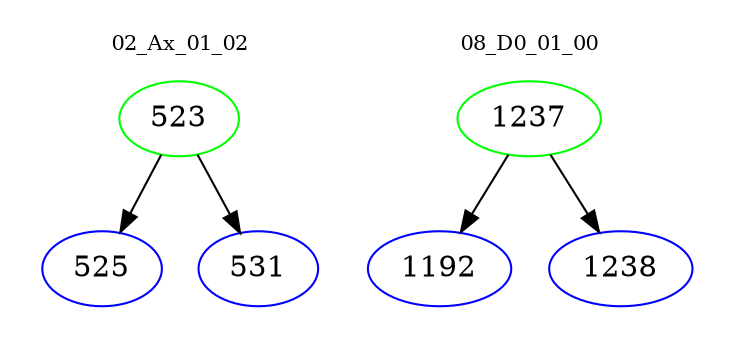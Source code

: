 digraph{
subgraph cluster_0 {
color = white
label = "02_Ax_01_02";
fontsize=10;
T0_523 [label="523", color="green"]
T0_523 -> T0_525 [color="black"]
T0_525 [label="525", color="blue"]
T0_523 -> T0_531 [color="black"]
T0_531 [label="531", color="blue"]
}
subgraph cluster_1 {
color = white
label = "08_D0_01_00";
fontsize=10;
T1_1237 [label="1237", color="green"]
T1_1237 -> T1_1192 [color="black"]
T1_1192 [label="1192", color="blue"]
T1_1237 -> T1_1238 [color="black"]
T1_1238 [label="1238", color="blue"]
}
}
